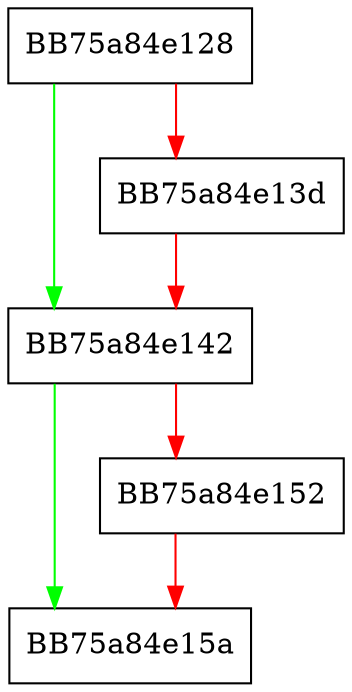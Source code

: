 digraph GetArModuleList {
  node [shape="box"];
  graph [splines=ortho];
  BB75a84e128 -> BB75a84e142 [color="green"];
  BB75a84e128 -> BB75a84e13d [color="red"];
  BB75a84e13d -> BB75a84e142 [color="red"];
  BB75a84e142 -> BB75a84e15a [color="green"];
  BB75a84e142 -> BB75a84e152 [color="red"];
  BB75a84e152 -> BB75a84e15a [color="red"];
}
